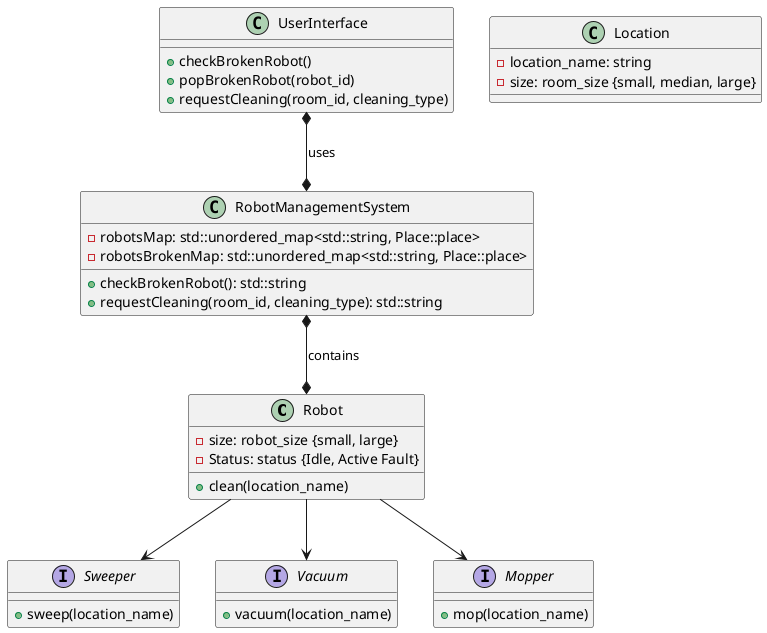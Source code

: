@startuml

class Robot {
    - size: robot_size {small, large}
    - Status: status {Idle, Active Fault}
    + clean(location_name)
}

interface Sweeper {
    + sweep(location_name)
}

interface Vacuum {
    + vacuum(location_name)
}

interface Mopper {
    + mop(location_name)
}

class Location {
    - location_name: string
    - size: room_size {small, median, large}
}

class UserInterface {
  + checkBrokenRobot()
  + popBrokenRobot(robot_id)
  + requestCleaning(room_id, cleaning_type)
}

class RobotManagementSystem {
  - robotsMap: std::unordered_map<std::string, Place::place>
  - robotsBrokenMap: std::unordered_map<std::string, Place::place>
  + checkBrokenRobot(): std::string
  + requestCleaning(room_id, cleaning_type): std::string
}



Robot --> Sweeper
Robot --> Vacuum
Robot --> Mopper

UserInterface *--* RobotManagementSystem: uses
RobotManagementSystem *--* Robot : contains
@enduml